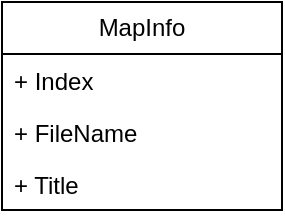 <mxfile version="26.0.7">
  <diagram id="sVnFAiw_w3KVO2uo5VtV" name="Page-1">
    <mxGraphModel dx="1914" dy="1156" grid="0" gridSize="10" guides="1" tooltips="1" connect="1" arrows="1" fold="1" page="0" pageScale="1" pageWidth="827" pageHeight="1169" math="0" shadow="0">
      <root>
        <mxCell id="0" />
        <mxCell id="1" parent="0" />
        <mxCell id="kVbxjCe7D3FMZt1oPHiN-1" value="MapInfo" style="swimlane;fontStyle=0;childLayout=stackLayout;horizontal=1;startSize=26;fillColor=none;horizontalStack=0;resizeParent=1;resizeParentMax=0;resizeLast=0;collapsible=1;marginBottom=0;whiteSpace=wrap;html=1;" vertex="1" parent="1">
          <mxGeometry x="412" y="200" width="140" height="104" as="geometry" />
        </mxCell>
        <mxCell id="kVbxjCe7D3FMZt1oPHiN-2" value="+ Index&lt;div&gt;&lt;br&gt;&lt;/div&gt;" style="text;strokeColor=none;fillColor=none;align=left;verticalAlign=top;spacingLeft=4;spacingRight=4;overflow=hidden;rotatable=0;points=[[0,0.5],[1,0.5]];portConstraint=eastwest;whiteSpace=wrap;html=1;" vertex="1" parent="kVbxjCe7D3FMZt1oPHiN-1">
          <mxGeometry y="26" width="140" height="26" as="geometry" />
        </mxCell>
        <mxCell id="kVbxjCe7D3FMZt1oPHiN-3" value="+ FileName&lt;div&gt;&lt;br&gt;&lt;/div&gt;" style="text;strokeColor=none;fillColor=none;align=left;verticalAlign=top;spacingLeft=4;spacingRight=4;overflow=hidden;rotatable=0;points=[[0,0.5],[1,0.5]];portConstraint=eastwest;whiteSpace=wrap;html=1;" vertex="1" parent="kVbxjCe7D3FMZt1oPHiN-1">
          <mxGeometry y="52" width="140" height="26" as="geometry" />
        </mxCell>
        <mxCell id="kVbxjCe7D3FMZt1oPHiN-4" value="+ Title&lt;div&gt;&lt;br&gt;&lt;/div&gt;" style="text;strokeColor=none;fillColor=none;align=left;verticalAlign=top;spacingLeft=4;spacingRight=4;overflow=hidden;rotatable=0;points=[[0,0.5],[1,0.5]];portConstraint=eastwest;whiteSpace=wrap;html=1;" vertex="1" parent="kVbxjCe7D3FMZt1oPHiN-1">
          <mxGeometry y="78" width="140" height="26" as="geometry" />
        </mxCell>
      </root>
    </mxGraphModel>
  </diagram>
</mxfile>

